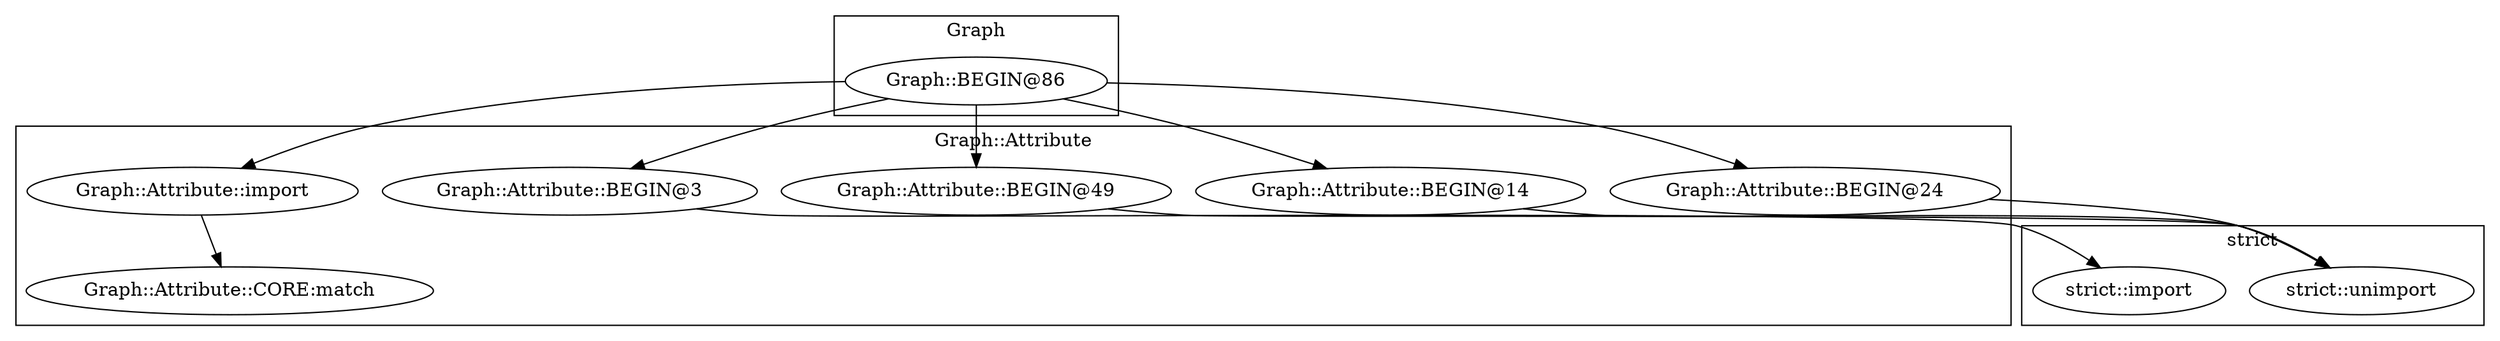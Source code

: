 digraph {
graph [overlap=false]
subgraph cluster_Graph_Attribute {
	label="Graph::Attribute";
	"Graph::Attribute::BEGIN@24";
	"Graph::Attribute::import";
	"Graph::Attribute::BEGIN@14";
	"Graph::Attribute::BEGIN@49";
	"Graph::Attribute::BEGIN@3";
	"Graph::Attribute::CORE:match";
}
subgraph cluster_Graph {
	label="Graph";
	"Graph::BEGIN@86";
}
subgraph cluster_strict {
	label="strict";
	"strict::unimport";
	"strict::import";
}
"Graph::BEGIN@86" -> "Graph::Attribute::BEGIN@14";
"Graph::Attribute::BEGIN@3" -> "strict::import";
"Graph::Attribute::import" -> "Graph::Attribute::CORE:match";
"Graph::BEGIN@86" -> "Graph::Attribute::BEGIN@24";
"Graph::Attribute::BEGIN@49" -> "strict::unimport";
"Graph::Attribute::BEGIN@24" -> "strict::unimport";
"Graph::Attribute::BEGIN@14" -> "strict::unimport";
"Graph::BEGIN@86" -> "Graph::Attribute::BEGIN@3";
"Graph::BEGIN@86" -> "Graph::Attribute::import";
"Graph::BEGIN@86" -> "Graph::Attribute::BEGIN@49";
}

